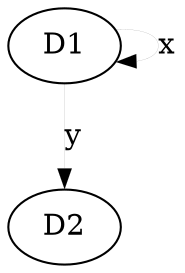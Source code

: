 digraph {
	D1 [color=black fillcolor=white fontcolor=black penwidth=1.0 style=filled]
	D2 [color=black fillcolor=white fontcolor=black penwidth=1.0 style=filled]
	D1 -> D2 [label=y color=black dir=forward fontcolor=black penwidth=0.04]
	D1 -> D1 [label=x color=black dir=forward fontcolor=black penwidth=0.04]
}
